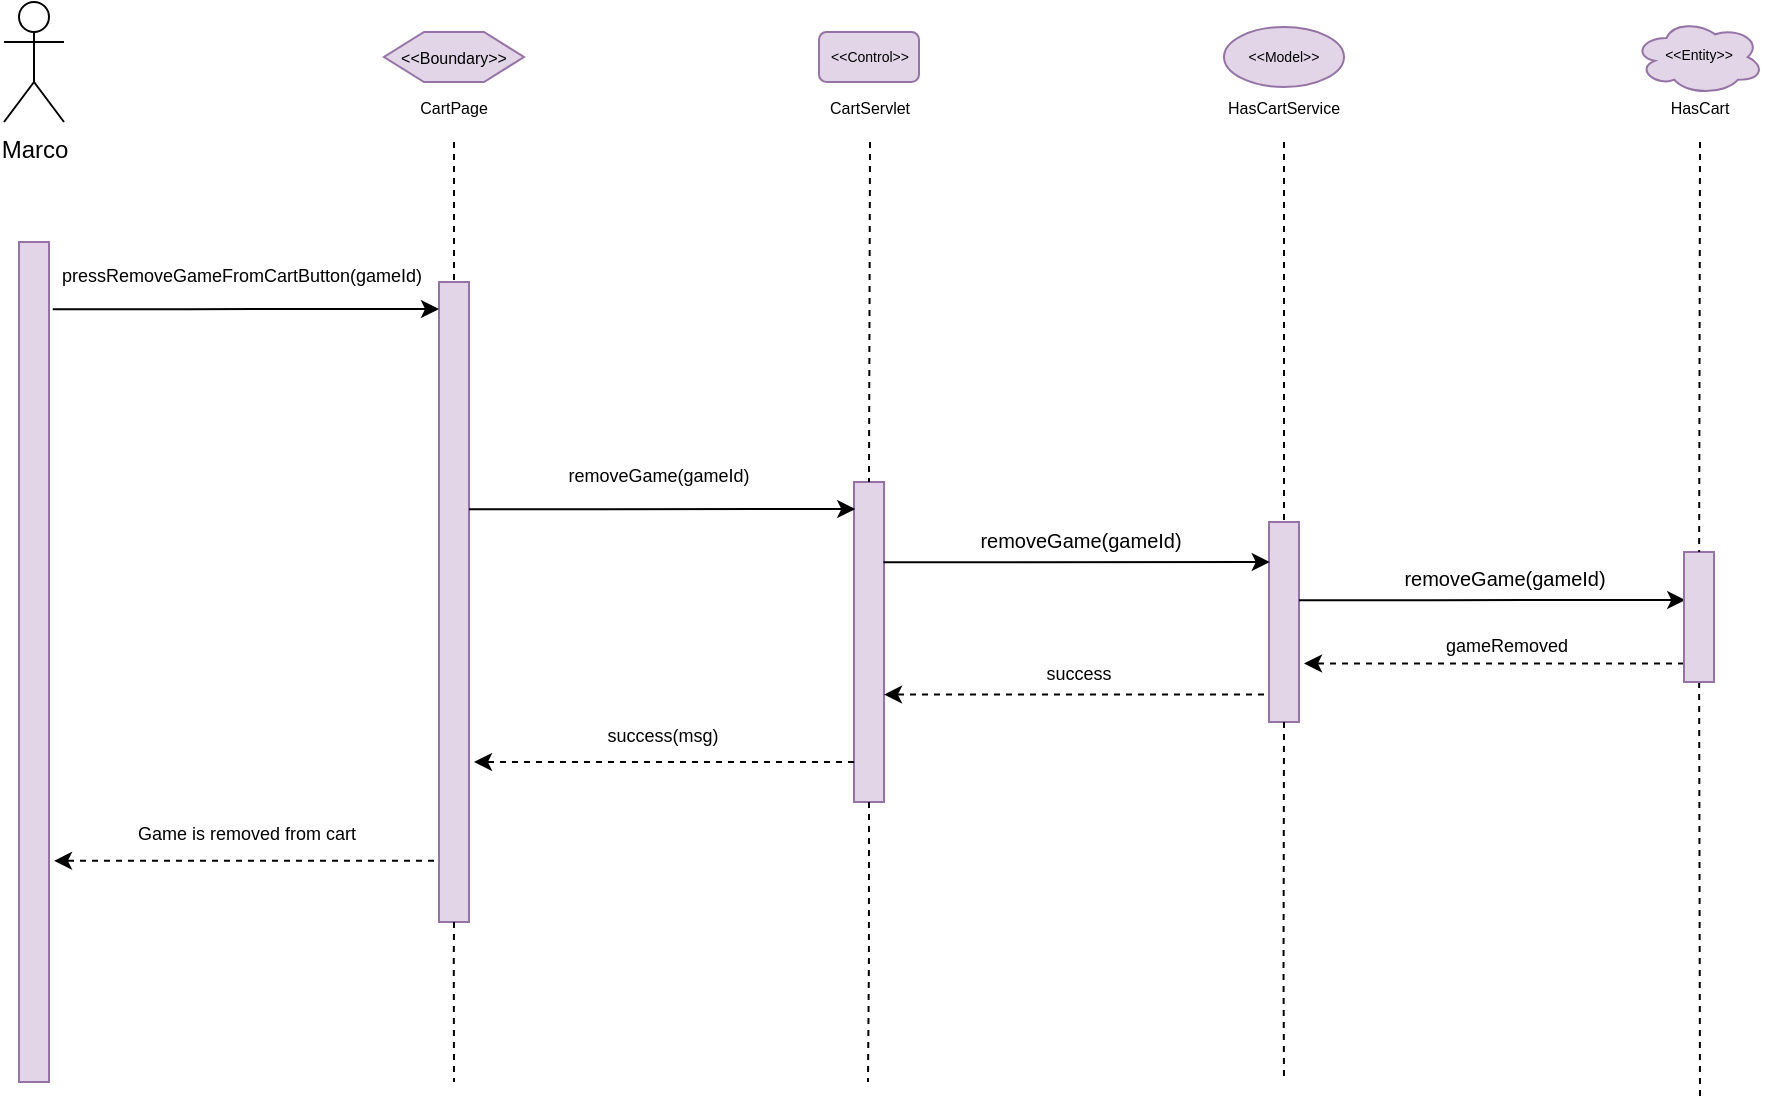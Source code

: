 <mxfile version="15.6.8" type="device"><diagram id="yjyMYTHL_6jmDqlnbqlF" name="Page-1"><mxGraphModel dx="1149" dy="468" grid="1" gridSize="10" guides="1" tooltips="1" connect="1" arrows="1" fold="1" page="1" pageScale="1" pageWidth="827" pageHeight="1169" math="0" shadow="0"><root><mxCell id="0"/><mxCell id="1" parent="0"/><mxCell id="GeGmipxQo-lbgcvF_MW_-1" value="Marco" style="shape=umlActor;verticalLabelPosition=bottom;verticalAlign=top;html=1;outlineConnect=0;" vertex="1" parent="1"><mxGeometry x="310" y="450" width="30" height="60" as="geometry"/></mxCell><mxCell id="GeGmipxQo-lbgcvF_MW_-2" value="" style="rounded=0;whiteSpace=wrap;html=1;fillColor=#e1d5e7;strokeColor=#9673a6;" vertex="1" parent="1"><mxGeometry x="317.5" y="570" width="15" height="420" as="geometry"/></mxCell><mxCell id="GeGmipxQo-lbgcvF_MW_-3" value="" style="rounded=0;whiteSpace=wrap;html=1;fillColor=#e1d5e7;strokeColor=#9673a6;" vertex="1" parent="1"><mxGeometry x="527.5" y="590" width="15" height="320" as="geometry"/></mxCell><mxCell id="GeGmipxQo-lbgcvF_MW_-4" value="" style="endArrow=none;dashed=1;html=1;rounded=0;fontSize=8;entryX=0.5;entryY=0;entryDx=0;entryDy=0;exitX=0.5;exitY=1;exitDx=0;exitDy=0;" edge="1" parent="1" target="GeGmipxQo-lbgcvF_MW_-3"><mxGeometry width="50" height="50" relative="1" as="geometry"><mxPoint x="535" y="520.0" as="sourcePoint"/><mxPoint x="557.5" y="580" as="targetPoint"/></mxGeometry></mxCell><mxCell id="GeGmipxQo-lbgcvF_MW_-5" value="&amp;lt;&amp;lt;Boundary&amp;gt;&amp;gt;" style="shape=hexagon;perimeter=hexagonPerimeter2;whiteSpace=wrap;html=1;fixedSize=1;fontSize=8;fillColor=#e1d5e7;strokeColor=#9673a6;" vertex="1" parent="1"><mxGeometry x="500" y="465" width="70" height="25" as="geometry"/></mxCell><mxCell id="GeGmipxQo-lbgcvF_MW_-6" value="CartPage" style="text;html=1;strokeColor=none;fillColor=none;align=center;verticalAlign=middle;whiteSpace=wrap;rounded=0;fontSize=8;" vertex="1" parent="1"><mxGeometry x="520" y="495" width="30" height="15" as="geometry"/></mxCell><mxCell id="GeGmipxQo-lbgcvF_MW_-7" value="&amp;lt;&amp;lt;Control&amp;gt;&amp;gt;" style="rounded=1;whiteSpace=wrap;html=1;fontSize=7;fillColor=#e1d5e7;strokeColor=#9673a6;" vertex="1" parent="1"><mxGeometry x="717.5" y="465" width="50" height="25" as="geometry"/></mxCell><mxCell id="GeGmipxQo-lbgcvF_MW_-8" value="CartServlet" style="text;html=1;strokeColor=none;fillColor=none;align=center;verticalAlign=middle;whiteSpace=wrap;rounded=0;fontSize=8;" vertex="1" parent="1"><mxGeometry x="727.5" y="495" width="30" height="15" as="geometry"/></mxCell><mxCell id="GeGmipxQo-lbgcvF_MW_-9" value="" style="rounded=0;whiteSpace=wrap;html=1;fillColor=#e1d5e7;strokeColor=#9673a6;" vertex="1" parent="1"><mxGeometry x="735" y="690" width="15" height="160" as="geometry"/></mxCell><mxCell id="GeGmipxQo-lbgcvF_MW_-10" value="" style="endArrow=none;dashed=1;html=1;rounded=0;fontSize=8;entryX=0.5;entryY=0;entryDx=0;entryDy=0;" edge="1" parent="1" target="GeGmipxQo-lbgcvF_MW_-9"><mxGeometry width="50" height="50" relative="1" as="geometry"><mxPoint x="743" y="520.0" as="sourcePoint"/><mxPoint x="787.5" y="593.5" as="targetPoint"/></mxGeometry></mxCell><mxCell id="GeGmipxQo-lbgcvF_MW_-11" value="&amp;lt;&amp;lt;Model&amp;gt;&amp;gt;" style="ellipse;whiteSpace=wrap;html=1;fontSize=7;fillColor=#e1d5e7;strokeColor=#9673a6;" vertex="1" parent="1"><mxGeometry x="920" y="462.5" width="60" height="30" as="geometry"/></mxCell><mxCell id="GeGmipxQo-lbgcvF_MW_-12" value="" style="rounded=0;whiteSpace=wrap;html=1;fillColor=#e1d5e7;strokeColor=#9673a6;" vertex="1" parent="1"><mxGeometry x="942.5" y="710" width="15" height="100" as="geometry"/></mxCell><mxCell id="GeGmipxQo-lbgcvF_MW_-13" value="" style="endArrow=none;dashed=1;html=1;rounded=0;fontSize=8;entryX=0.5;entryY=0;entryDx=0;entryDy=0;" edge="1" parent="1" target="GeGmipxQo-lbgcvF_MW_-12"><mxGeometry width="50" height="50" relative="1" as="geometry"><mxPoint x="950.0" y="520.0" as="sourcePoint"/><mxPoint x="972.5" y="618.5" as="targetPoint"/></mxGeometry></mxCell><mxCell id="GeGmipxQo-lbgcvF_MW_-14" value="HasCartService" style="text;html=1;strokeColor=none;fillColor=none;align=center;verticalAlign=middle;whiteSpace=wrap;rounded=0;fontSize=8;" vertex="1" parent="1"><mxGeometry x="935" y="495" width="30" height="15" as="geometry"/></mxCell><mxCell id="GeGmipxQo-lbgcvF_MW_-15" value="&amp;lt;&amp;lt;Entity&amp;gt;&amp;gt;" style="ellipse;shape=cloud;whiteSpace=wrap;html=1;fontSize=7;fillColor=#e1d5e7;strokeColor=#9673a6;" vertex="1" parent="1"><mxGeometry x="1125" y="458.59" width="65" height="37.82" as="geometry"/></mxCell><mxCell id="GeGmipxQo-lbgcvF_MW_-16" value="" style="endArrow=none;dashed=1;html=1;rounded=0;fontSize=8;exitX=0.5;exitY=1;exitDx=0;exitDy=0;" edge="1" parent="1" source="GeGmipxQo-lbgcvF_MW_-12"><mxGeometry width="50" height="50" relative="1" as="geometry"><mxPoint x="950.25" y="903.5" as="sourcePoint"/><mxPoint x="950.0" y="990.0" as="targetPoint"/><Array as="points"><mxPoint x="949.76" y="933.5"/></Array></mxGeometry></mxCell><mxCell id="GeGmipxQo-lbgcvF_MW_-17" value="" style="endArrow=none;dashed=1;html=1;rounded=0;fontSize=8;exitX=0.5;exitY=1;exitDx=0;exitDy=0;" edge="1" parent="1" source="GeGmipxQo-lbgcvF_MW_-9"><mxGeometry width="50" height="50" relative="1" as="geometry"><mxPoint x="742.94" y="900" as="sourcePoint"/><mxPoint x="742" y="990.0" as="targetPoint"/><Array as="points"><mxPoint x="742.45" y="930"/></Array></mxGeometry></mxCell><mxCell id="GeGmipxQo-lbgcvF_MW_-18" value="" style="endArrow=none;dashed=1;html=1;rounded=0;fontSize=8;exitX=0.5;exitY=1;exitDx=0;exitDy=0;" edge="1" parent="1" source="GeGmipxQo-lbgcvF_MW_-3"><mxGeometry width="50" height="50" relative="1" as="geometry"><mxPoint x="535.38" y="900" as="sourcePoint"/><mxPoint x="535" y="990.0" as="targetPoint"/><Array as="points"><mxPoint x="534.89" y="930"/></Array></mxGeometry></mxCell><mxCell id="GeGmipxQo-lbgcvF_MW_-19" value="HasCart" style="text;html=1;strokeColor=none;fillColor=none;align=center;verticalAlign=middle;whiteSpace=wrap;rounded=0;fontSize=8;" vertex="1" parent="1"><mxGeometry x="1142.5" y="495" width="30" height="15" as="geometry"/></mxCell><mxCell id="GeGmipxQo-lbgcvF_MW_-20" value="" style="endArrow=classic;html=1;rounded=0;exitX=1;exitY=0;exitDx=0;exitDy=0;entryX=-0.125;entryY=0.121;entryDx=0;entryDy=0;entryPerimeter=0;" edge="1" parent="1"><mxGeometry width="50" height="50" relative="1" as="geometry"><mxPoint x="542.5" y="703.57" as="sourcePoint"/><mxPoint x="735.625" y="703.5" as="targetPoint"/><Array as="points"><mxPoint x="590" y="703.57"/><mxPoint x="610" y="703.57"/></Array></mxGeometry></mxCell><mxCell id="GeGmipxQo-lbgcvF_MW_-21" value="&lt;div style=&quot;font-size: 9px&quot;&gt;&lt;font style=&quot;font-size: 9px&quot;&gt;removeGame(gameId)&lt;/font&gt;&lt;/div&gt;" style="text;html=1;strokeColor=none;fillColor=none;align=center;verticalAlign=middle;whiteSpace=wrap;rounded=0;fontSize=9;" vertex="1" parent="1"><mxGeometry x="540" y="670" width="195" height="33.5" as="geometry"/></mxCell><mxCell id="GeGmipxQo-lbgcvF_MW_-22" value="" style="endArrow=classic;html=1;rounded=0;exitX=1;exitY=0;exitDx=0;exitDy=0;entryX=-0.125;entryY=0.121;entryDx=0;entryDy=0;entryPerimeter=0;" edge="1" parent="1"><mxGeometry width="50" height="50" relative="1" as="geometry"><mxPoint x="334.38" y="603.57" as="sourcePoint"/><mxPoint x="527.505" y="603.5" as="targetPoint"/><Array as="points"><mxPoint x="381.88" y="603.57"/><mxPoint x="401.88" y="603.57"/></Array></mxGeometry></mxCell><mxCell id="GeGmipxQo-lbgcvF_MW_-23" value="" style="endArrow=classic;html=1;rounded=0;exitX=1;exitY=0;exitDx=0;exitDy=0;entryX=-0.125;entryY=0.121;entryDx=0;entryDy=0;entryPerimeter=0;" edge="1" parent="1"><mxGeometry width="50" height="50" relative="1" as="geometry"><mxPoint x="749.75" y="730.07" as="sourcePoint"/><mxPoint x="942.875" y="730.0" as="targetPoint"/><Array as="points"><mxPoint x="797.25" y="730.07"/><mxPoint x="817.25" y="730.07"/></Array></mxGeometry></mxCell><mxCell id="GeGmipxQo-lbgcvF_MW_-24" value="&lt;div style=&quot;font-size: 9px&quot;&gt;pressRemoveGameFromCartButton(gameId)&lt;/div&gt;" style="text;html=1;strokeColor=none;fillColor=none;align=center;verticalAlign=middle;whiteSpace=wrap;rounded=0;fontSize=9;" vertex="1" parent="1"><mxGeometry x="325" y="570" width="207.5" height="33.5" as="geometry"/></mxCell><mxCell id="GeGmipxQo-lbgcvF_MW_-25" value="" style="endArrow=classic;html=1;rounded=0;dashed=1;fontSize=7;" edge="1" parent="1"><mxGeometry width="50" height="50" relative="1" as="geometry"><mxPoint x="940.0" y="796.29" as="sourcePoint"/><mxPoint x="750.0" y="796.29" as="targetPoint"/></mxGeometry></mxCell><mxCell id="GeGmipxQo-lbgcvF_MW_-26" value="success" style="text;html=1;strokeColor=none;fillColor=none;align=center;verticalAlign=middle;whiteSpace=wrap;rounded=0;fontSize=9;" vertex="1" parent="1"><mxGeometry x="751" y="778.75" width="192.5" height="13.5" as="geometry"/></mxCell><mxCell id="GeGmipxQo-lbgcvF_MW_-27" value="removeGame(gameId)" style="text;html=1;strokeColor=none;fillColor=none;align=center;verticalAlign=middle;whiteSpace=wrap;rounded=0;fontSize=10;" vertex="1" parent="1"><mxGeometry x="752.25" y="713.75" width="192.5" height="10" as="geometry"/></mxCell><mxCell id="GeGmipxQo-lbgcvF_MW_-28" value="" style="endArrow=none;dashed=1;html=1;rounded=0;fontSize=8;startArrow=none;" edge="1" parent="1" source="GeGmipxQo-lbgcvF_MW_-37"><mxGeometry width="50" height="50" relative="1" as="geometry"><mxPoint x="1158" y="520" as="sourcePoint"/><mxPoint x="1158" y="1000" as="targetPoint"/></mxGeometry></mxCell><mxCell id="GeGmipxQo-lbgcvF_MW_-29" value="" style="endArrow=classic;html=1;rounded=0;exitX=1;exitY=0;exitDx=0;exitDy=0;entryX=-0.125;entryY=0.121;entryDx=0;entryDy=0;entryPerimeter=0;" edge="1" parent="1"><mxGeometry width="50" height="50" relative="1" as="geometry"><mxPoint x="957.5" y="749.07" as="sourcePoint"/><mxPoint x="1150.625" y="749" as="targetPoint"/><Array as="points"><mxPoint x="1005" y="749.07"/><mxPoint x="1025" y="749.07"/><mxPoint x="1087.75" y="749"/></Array></mxGeometry></mxCell><mxCell id="GeGmipxQo-lbgcvF_MW_-30" value="removeGame(gameId)" style="text;html=1;strokeColor=none;fillColor=none;align=center;verticalAlign=middle;whiteSpace=wrap;rounded=0;fontSize=10;" vertex="1" parent="1"><mxGeometry x="964" y="732.75" width="192.5" height="10" as="geometry"/></mxCell><mxCell id="GeGmipxQo-lbgcvF_MW_-31" value="" style="endArrow=classic;html=1;rounded=0;dashed=1;fontSize=7;" edge="1" parent="1"><mxGeometry width="50" height="50" relative="1" as="geometry"><mxPoint x="1150.0" y="780.75" as="sourcePoint"/><mxPoint x="960.0" y="780.75" as="targetPoint"/></mxGeometry></mxCell><mxCell id="GeGmipxQo-lbgcvF_MW_-32" value="gameRemoved" style="text;html=1;strokeColor=none;fillColor=none;align=center;verticalAlign=middle;whiteSpace=wrap;rounded=0;fontSize=9;" vertex="1" parent="1"><mxGeometry x="965" y="765.25" width="192.5" height="13.5" as="geometry"/></mxCell><mxCell id="GeGmipxQo-lbgcvF_MW_-33" value="" style="endArrow=classic;html=1;rounded=0;dashed=1;fontSize=7;" edge="1" parent="1"><mxGeometry width="50" height="50" relative="1" as="geometry"><mxPoint x="735.0" y="830.0" as="sourcePoint"/><mxPoint x="545" y="830.0" as="targetPoint"/></mxGeometry></mxCell><mxCell id="GeGmipxQo-lbgcvF_MW_-34" value="success(msg)" style="text;html=1;strokeColor=none;fillColor=none;align=center;verticalAlign=middle;whiteSpace=wrap;rounded=0;fontSize=9;" vertex="1" parent="1"><mxGeometry x="542.5" y="810" width="192.5" height="13.5" as="geometry"/></mxCell><mxCell id="GeGmipxQo-lbgcvF_MW_-35" value="" style="endArrow=classic;html=1;rounded=0;dashed=1;fontSize=7;" edge="1" parent="1"><mxGeometry width="50" height="50" relative="1" as="geometry"><mxPoint x="525" y="879.43" as="sourcePoint"/><mxPoint x="335" y="879.43" as="targetPoint"/></mxGeometry></mxCell><mxCell id="GeGmipxQo-lbgcvF_MW_-36" value="Game is removed from cart" style="text;html=1;strokeColor=none;fillColor=none;align=center;verticalAlign=middle;whiteSpace=wrap;rounded=0;fontSize=9;" vertex="1" parent="1"><mxGeometry x="334.5" y="859.43" width="192.5" height="13.5" as="geometry"/></mxCell><mxCell id="GeGmipxQo-lbgcvF_MW_-37" value="" style="rounded=0;whiteSpace=wrap;html=1;fillColor=#e1d5e7;strokeColor=#9673a6;" vertex="1" parent="1"><mxGeometry x="1150" y="725" width="15" height="65" as="geometry"/></mxCell><mxCell id="GeGmipxQo-lbgcvF_MW_-38" value="" style="endArrow=none;dashed=1;html=1;rounded=0;fontSize=8;" edge="1" parent="1" target="GeGmipxQo-lbgcvF_MW_-37"><mxGeometry width="50" height="50" relative="1" as="geometry"><mxPoint x="1158" y="520.0" as="sourcePoint"/><mxPoint x="1158" y="1000" as="targetPoint"/></mxGeometry></mxCell></root></mxGraphModel></diagram></mxfile>